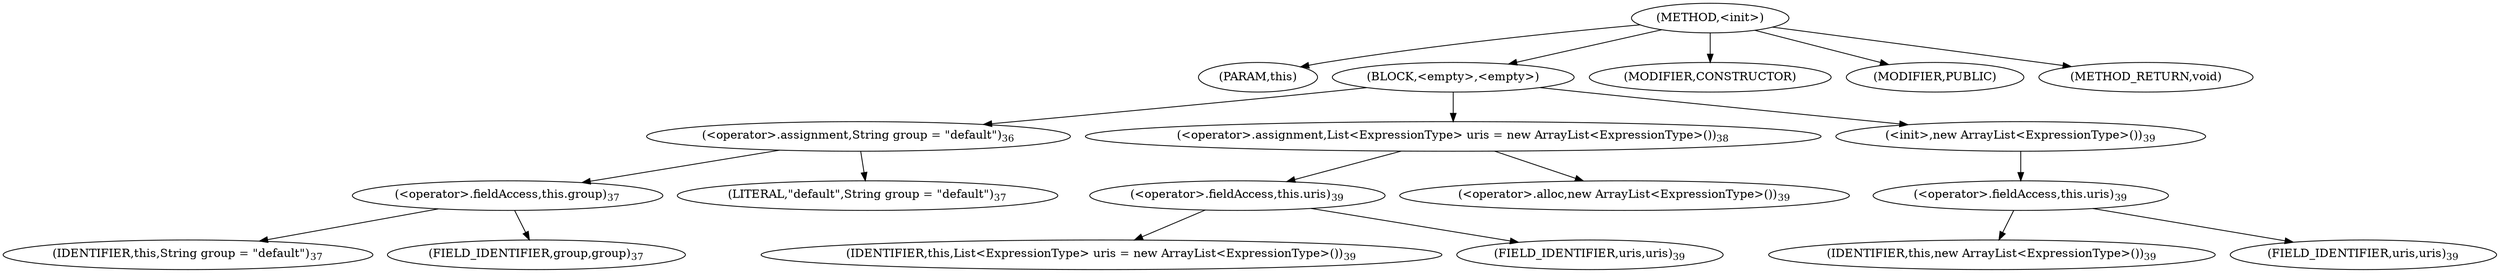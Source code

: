 digraph "&lt;init&gt;" {  
"71" [label = <(METHOD,&lt;init&gt;)> ]
"72" [label = <(PARAM,this)> ]
"73" [label = <(BLOCK,&lt;empty&gt;,&lt;empty&gt;)> ]
"74" [label = <(&lt;operator&gt;.assignment,String group = &quot;default&quot;)<SUB>36</SUB>> ]
"75" [label = <(&lt;operator&gt;.fieldAccess,this.group)<SUB>37</SUB>> ]
"76" [label = <(IDENTIFIER,this,String group = &quot;default&quot;)<SUB>37</SUB>> ]
"77" [label = <(FIELD_IDENTIFIER,group,group)<SUB>37</SUB>> ]
"78" [label = <(LITERAL,&quot;default&quot;,String group = &quot;default&quot;)<SUB>37</SUB>> ]
"79" [label = <(&lt;operator&gt;.assignment,List&lt;ExpressionType&gt; uris = new ArrayList&lt;ExpressionType&gt;())<SUB>38</SUB>> ]
"80" [label = <(&lt;operator&gt;.fieldAccess,this.uris)<SUB>39</SUB>> ]
"81" [label = <(IDENTIFIER,this,List&lt;ExpressionType&gt; uris = new ArrayList&lt;ExpressionType&gt;())<SUB>39</SUB>> ]
"82" [label = <(FIELD_IDENTIFIER,uris,uris)<SUB>39</SUB>> ]
"83" [label = <(&lt;operator&gt;.alloc,new ArrayList&lt;ExpressionType&gt;())<SUB>39</SUB>> ]
"84" [label = <(&lt;init&gt;,new ArrayList&lt;ExpressionType&gt;())<SUB>39</SUB>> ]
"85" [label = <(&lt;operator&gt;.fieldAccess,this.uris)<SUB>39</SUB>> ]
"86" [label = <(IDENTIFIER,this,new ArrayList&lt;ExpressionType&gt;())<SUB>39</SUB>> ]
"87" [label = <(FIELD_IDENTIFIER,uris,uris)<SUB>39</SUB>> ]
"88" [label = <(MODIFIER,CONSTRUCTOR)> ]
"89" [label = <(MODIFIER,PUBLIC)> ]
"90" [label = <(METHOD_RETURN,void)> ]
  "71" -> "72" 
  "71" -> "73" 
  "71" -> "88" 
  "71" -> "89" 
  "71" -> "90" 
  "73" -> "74" 
  "73" -> "79" 
  "73" -> "84" 
  "74" -> "75" 
  "74" -> "78" 
  "75" -> "76" 
  "75" -> "77" 
  "79" -> "80" 
  "79" -> "83" 
  "80" -> "81" 
  "80" -> "82" 
  "84" -> "85" 
  "85" -> "86" 
  "85" -> "87" 
}
